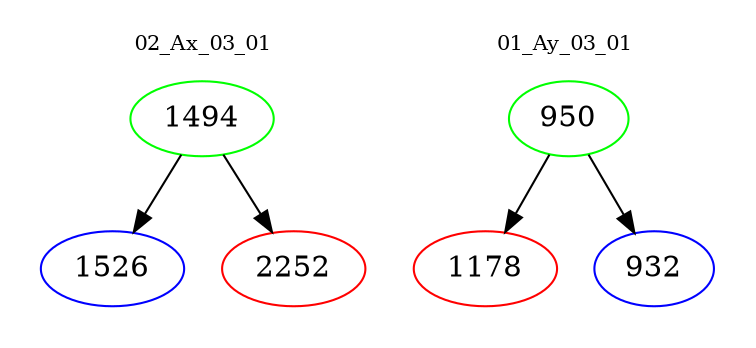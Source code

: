 digraph{
subgraph cluster_0 {
color = white
label = "02_Ax_03_01";
fontsize=10;
T0_1494 [label="1494", color="green"]
T0_1494 -> T0_1526 [color="black"]
T0_1526 [label="1526", color="blue"]
T0_1494 -> T0_2252 [color="black"]
T0_2252 [label="2252", color="red"]
}
subgraph cluster_1 {
color = white
label = "01_Ay_03_01";
fontsize=10;
T1_950 [label="950", color="green"]
T1_950 -> T1_1178 [color="black"]
T1_1178 [label="1178", color="red"]
T1_950 -> T1_932 [color="black"]
T1_932 [label="932", color="blue"]
}
}
